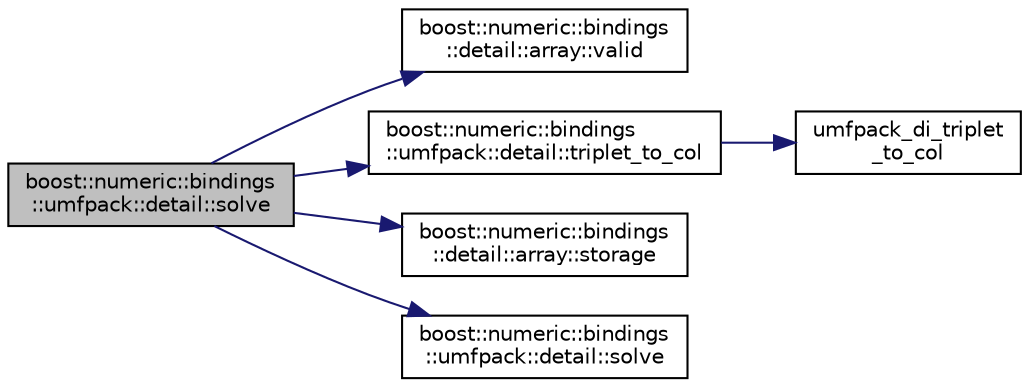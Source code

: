 digraph "boost::numeric::bindings::umfpack::detail::solve"
{
  edge [fontname="Helvetica",fontsize="10",labelfontname="Helvetica",labelfontsize="10"];
  node [fontname="Helvetica",fontsize="10",shape=record];
  rankdir="LR";
  Node199 [label="boost::numeric::bindings\l::umfpack::detail::solve",height=0.2,width=0.4,color="black", fillcolor="grey75", style="filled", fontcolor="black"];
  Node199 -> Node200 [color="midnightblue",fontsize="10",style="solid",fontname="Helvetica"];
  Node200 [label="boost::numeric::bindings\l::detail::array::valid",height=0.2,width=0.4,color="black", fillcolor="white", style="filled",URL="$dc/d6f/classboost_1_1numeric_1_1bindings_1_1detail_1_1array.html#a2663e7568256e96264861700f2237728"];
  Node199 -> Node201 [color="midnightblue",fontsize="10",style="solid",fontname="Helvetica"];
  Node201 [label="boost::numeric::bindings\l::umfpack::detail::triplet_to_col",height=0.2,width=0.4,color="black", fillcolor="white", style="filled",URL="$d1/d20/namespaceboost_1_1numeric_1_1bindings_1_1umfpack_1_1detail.html#a4e3a1b3adafd6a5444932669202f17f0"];
  Node201 -> Node202 [color="midnightblue",fontsize="10",style="solid",fontname="Helvetica"];
  Node202 [label="umfpack_di_triplet\l_to_col",height=0.2,width=0.4,color="black", fillcolor="white", style="filled",URL="$d5/dca/3rd_party_2_suite_sparse_2_u_m_f_p_a_c_k_2_include_2umfpack__triplet__to__col_8h.html#abab419ceb5edbcf620ed8ca8648f6d3f"];
  Node199 -> Node203 [color="midnightblue",fontsize="10",style="solid",fontname="Helvetica"];
  Node203 [label="boost::numeric::bindings\l::detail::array::storage",height=0.2,width=0.4,color="black", fillcolor="white", style="filled",URL="$dc/d6f/classboost_1_1numeric_1_1bindings_1_1detail_1_1array.html#a75434772764126db923d281f6dd47000"];
  Node199 -> Node204 [color="midnightblue",fontsize="10",style="solid",fontname="Helvetica"];
  Node204 [label="boost::numeric::bindings\l::umfpack::detail::solve",height=0.2,width=0.4,color="black", fillcolor="white", style="filled",URL="$d1/d20/namespaceboost_1_1numeric_1_1bindings_1_1umfpack_1_1detail.html#ae5f8a141755a92b75344093c8346fec8"];
}

